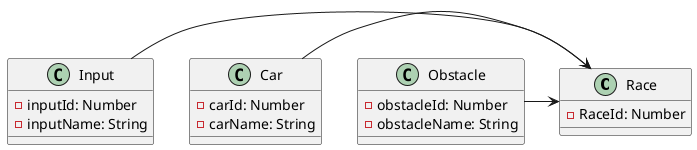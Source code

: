 @startuml
class Race {
    -RaceId: Number
}

class Car {
    -carId: Number
    -carName: String
    
}

class Obstacle {
    -obstacleId: Number
    -obstacleName: String
}

class Input {
    -inputId: Number
    -inputName: String
}

Input->Race
Car->Race
Obstacle->Race
@enduml
